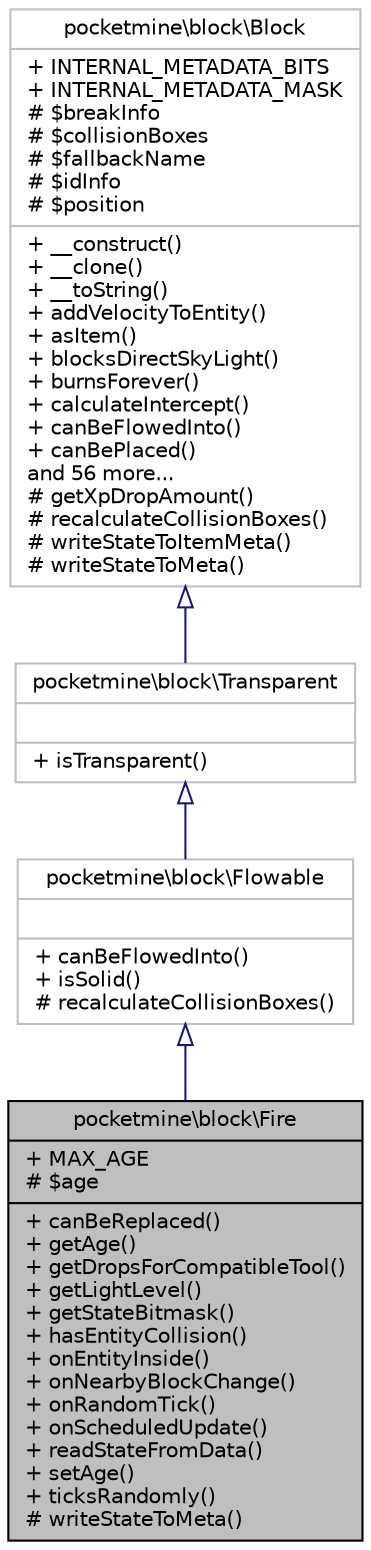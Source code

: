 digraph "pocketmine\block\Fire"
{
 // INTERACTIVE_SVG=YES
 // LATEX_PDF_SIZE
  edge [fontname="Helvetica",fontsize="10",labelfontname="Helvetica",labelfontsize="10"];
  node [fontname="Helvetica",fontsize="10",shape=record];
  Node1 [label="{pocketmine\\block\\Fire\n|+ MAX_AGE\l# $age\l|+ canBeReplaced()\l+ getAge()\l+ getDropsForCompatibleTool()\l+ getLightLevel()\l+ getStateBitmask()\l+ hasEntityCollision()\l+ onEntityInside()\l+ onNearbyBlockChange()\l+ onRandomTick()\l+ onScheduledUpdate()\l+ readStateFromData()\l+ setAge()\l+ ticksRandomly()\l# writeStateToMeta()\l}",height=0.2,width=0.4,color="black", fillcolor="grey75", style="filled", fontcolor="black",tooltip=" "];
  Node2 -> Node1 [dir="back",color="midnightblue",fontsize="10",style="solid",arrowtail="onormal",fontname="Helvetica"];
  Node2 [label="{pocketmine\\block\\Flowable\n||+ canBeFlowedInto()\l+ isSolid()\l# recalculateCollisionBoxes()\l}",height=0.2,width=0.4,color="grey75", fillcolor="white", style="filled",URL="$d3/d1e/classpocketmine_1_1block_1_1_flowable.html",tooltip=" "];
  Node3 -> Node2 [dir="back",color="midnightblue",fontsize="10",style="solid",arrowtail="onormal",fontname="Helvetica"];
  Node3 [label="{pocketmine\\block\\Transparent\n||+ isTransparent()\l}",height=0.2,width=0.4,color="grey75", fillcolor="white", style="filled",URL="$d5/d1b/classpocketmine_1_1block_1_1_transparent.html",tooltip=" "];
  Node4 -> Node3 [dir="back",color="midnightblue",fontsize="10",style="solid",arrowtail="onormal",fontname="Helvetica"];
  Node4 [label="{pocketmine\\block\\Block\n|+ INTERNAL_METADATA_BITS\l+ INTERNAL_METADATA_MASK\l# $breakInfo\l# $collisionBoxes\l# $fallbackName\l# $idInfo\l# $position\l|+ __construct()\l+ __clone()\l+ __toString()\l+ addVelocityToEntity()\l+ asItem()\l+ blocksDirectSkyLight()\l+ burnsForever()\l+ calculateIntercept()\l+ canBeFlowedInto()\l+ canBePlaced()\land 56 more...\l# getXpDropAmount()\l# recalculateCollisionBoxes()\l# writeStateToItemMeta()\l# writeStateToMeta()\l}",height=0.2,width=0.4,color="grey75", fillcolor="white", style="filled",URL="$d7/d27/classpocketmine_1_1block_1_1_block.html",tooltip=" "];
}
